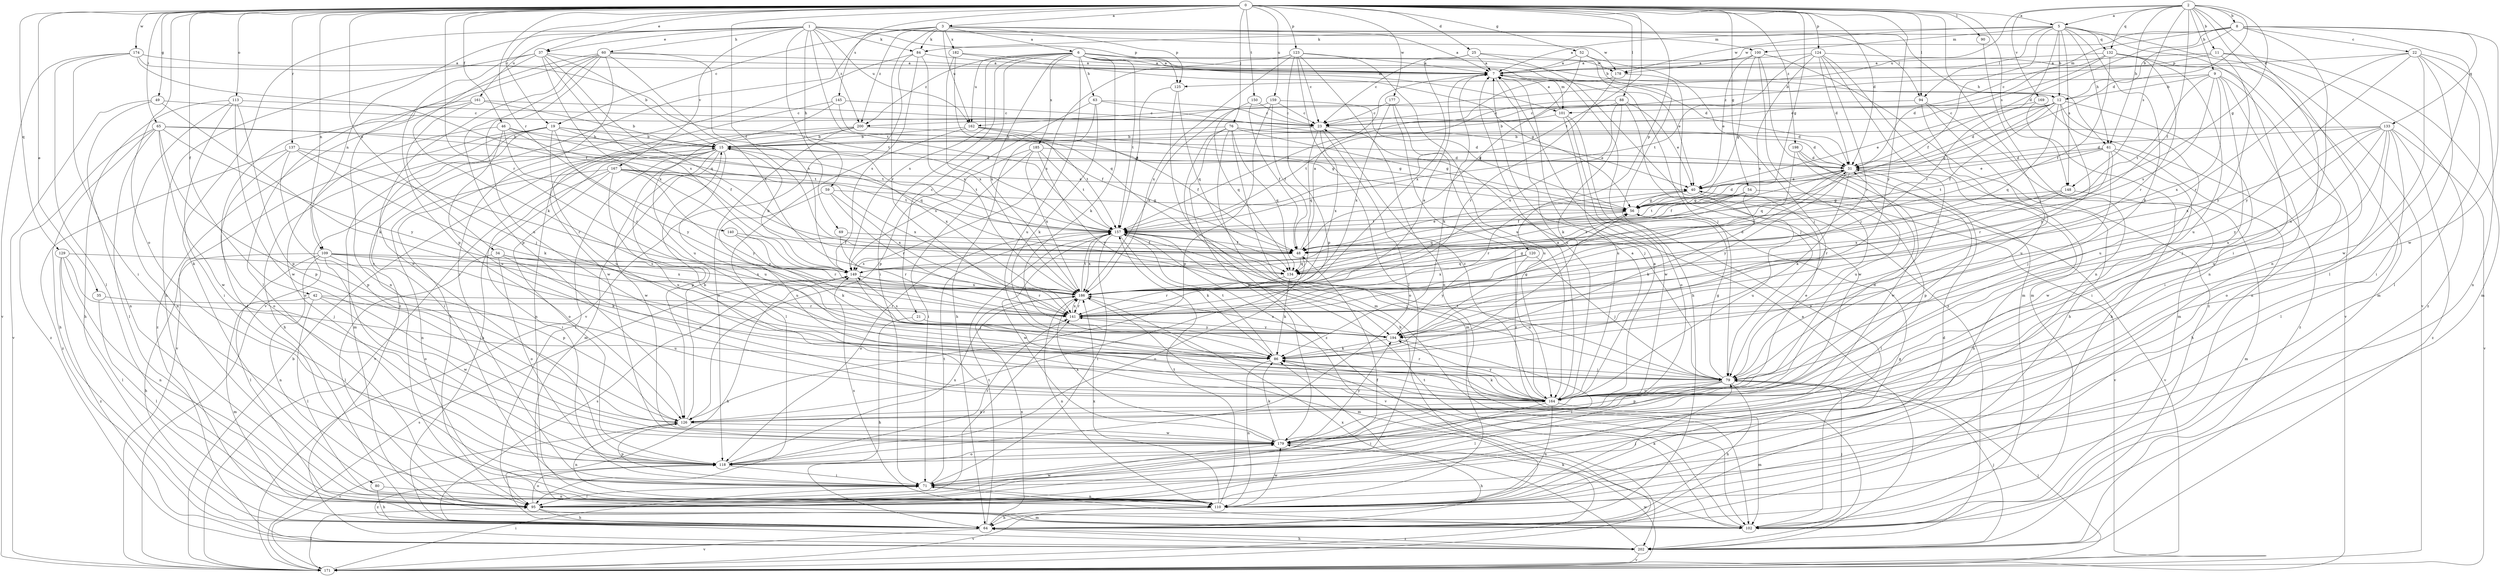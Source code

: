 strict digraph  {
0;
1;
2;
3;
5;
6;
7;
8;
9;
11;
12;
15;
19;
21;
22;
23;
25;
31;
34;
35;
37;
40;
42;
46;
48;
49;
52;
54;
56;
59;
60;
61;
63;
64;
65;
69;
71;
76;
79;
80;
84;
86;
88;
90;
94;
95;
100;
101;
102;
109;
110;
113;
118;
120;
123;
124;
125;
126;
129;
132;
133;
134;
137;
140;
141;
145;
148;
149;
150;
157;
159;
161;
162;
164;
167;
169;
171;
174;
177;
178;
179;
182;
185;
186;
194;
198;
200;
202;
0 -> 3  [label=a];
0 -> 5  [label=a];
0 -> 19  [label=c];
0 -> 25  [label=d];
0 -> 31  [label=d];
0 -> 34  [label=e];
0 -> 35  [label=e];
0 -> 37  [label=e];
0 -> 42  [label=f];
0 -> 46  [label=f];
0 -> 48  [label=f];
0 -> 49  [label=g];
0 -> 52  [label=g];
0 -> 54  [label=g];
0 -> 56  [label=g];
0 -> 65  [label=i];
0 -> 76  [label=j];
0 -> 79  [label=j];
0 -> 88  [label=l];
0 -> 90  [label=l];
0 -> 94  [label=l];
0 -> 109  [label=n];
0 -> 113  [label=o];
0 -> 118  [label=o];
0 -> 120  [label=p];
0 -> 123  [label=p];
0 -> 124  [label=p];
0 -> 129  [label=q];
0 -> 137  [label=r];
0 -> 140  [label=r];
0 -> 141  [label=r];
0 -> 145  [label=s];
0 -> 148  [label=s];
0 -> 150  [label=t];
0 -> 157  [label=t];
0 -> 159  [label=u];
0 -> 174  [label=w];
0 -> 177  [label=w];
0 -> 194  [label=y];
0 -> 198  [label=z];
1 -> 37  [label=e];
1 -> 59  [label=h];
1 -> 60  [label=h];
1 -> 69  [label=i];
1 -> 80  [label=k];
1 -> 84  [label=k];
1 -> 94  [label=l];
1 -> 100  [label=m];
1 -> 109  [label=n];
1 -> 125  [label=p];
1 -> 157  [label=t];
1 -> 161  [label=u];
1 -> 162  [label=u];
1 -> 167  [label=v];
1 -> 178  [label=w];
1 -> 200  [label=z];
2 -> 5  [label=a];
2 -> 8  [label=b];
2 -> 9  [label=b];
2 -> 11  [label=b];
2 -> 31  [label=d];
2 -> 48  [label=f];
2 -> 56  [label=g];
2 -> 61  [label=h];
2 -> 71  [label=i];
2 -> 110  [label=n];
2 -> 132  [label=q];
2 -> 148  [label=s];
2 -> 162  [label=u];
2 -> 169  [label=v];
3 -> 6  [label=a];
3 -> 7  [label=a];
3 -> 19  [label=c];
3 -> 61  [label=h];
3 -> 84  [label=k];
3 -> 125  [label=p];
3 -> 141  [label=r];
3 -> 162  [label=u];
3 -> 171  [label=v];
3 -> 182  [label=x];
3 -> 200  [label=z];
5 -> 12  [label=b];
5 -> 48  [label=f];
5 -> 61  [label=h];
5 -> 84  [label=k];
5 -> 86  [label=k];
5 -> 94  [label=l];
5 -> 100  [label=m];
5 -> 110  [label=n];
5 -> 132  [label=q];
5 -> 141  [label=r];
5 -> 148  [label=s];
5 -> 171  [label=v];
5 -> 178  [label=w];
6 -> 7  [label=a];
6 -> 12  [label=b];
6 -> 21  [label=c];
6 -> 31  [label=d];
6 -> 40  [label=e];
6 -> 63  [label=h];
6 -> 71  [label=i];
6 -> 86  [label=k];
6 -> 101  [label=m];
6 -> 149  [label=s];
6 -> 157  [label=t];
6 -> 162  [label=u];
6 -> 164  [label=u];
6 -> 178  [label=w];
6 -> 185  [label=x];
6 -> 186  [label=x];
6 -> 200  [label=z];
7 -> 12  [label=b];
7 -> 86  [label=k];
7 -> 101  [label=m];
7 -> 164  [label=u];
8 -> 7  [label=a];
8 -> 12  [label=b];
8 -> 22  [label=c];
8 -> 31  [label=d];
8 -> 95  [label=l];
8 -> 101  [label=m];
8 -> 133  [label=q];
8 -> 164  [label=u];
8 -> 178  [label=w];
8 -> 179  [label=w];
9 -> 12  [label=b];
9 -> 71  [label=i];
9 -> 110  [label=n];
9 -> 149  [label=s];
9 -> 157  [label=t];
9 -> 164  [label=u];
9 -> 186  [label=x];
9 -> 200  [label=z];
11 -> 7  [label=a];
11 -> 102  [label=m];
11 -> 125  [label=p];
11 -> 194  [label=y];
11 -> 202  [label=z];
12 -> 23  [label=c];
12 -> 31  [label=d];
12 -> 40  [label=e];
12 -> 48  [label=f];
12 -> 56  [label=g];
12 -> 71  [label=i];
12 -> 134  [label=q];
12 -> 164  [label=u];
12 -> 194  [label=y];
15 -> 31  [label=d];
15 -> 64  [label=h];
15 -> 95  [label=l];
15 -> 102  [label=m];
15 -> 126  [label=p];
15 -> 157  [label=t];
15 -> 164  [label=u];
15 -> 171  [label=v];
15 -> 179  [label=w];
15 -> 186  [label=x];
19 -> 15  [label=b];
19 -> 56  [label=g];
19 -> 64  [label=h];
19 -> 71  [label=i];
19 -> 102  [label=m];
19 -> 134  [label=q];
19 -> 164  [label=u];
19 -> 171  [label=v];
19 -> 194  [label=y];
21 -> 64  [label=h];
21 -> 194  [label=y];
22 -> 7  [label=a];
22 -> 71  [label=i];
22 -> 95  [label=l];
22 -> 110  [label=n];
22 -> 141  [label=r];
22 -> 179  [label=w];
22 -> 194  [label=y];
23 -> 15  [label=b];
23 -> 79  [label=j];
23 -> 118  [label=o];
23 -> 134  [label=q];
23 -> 186  [label=x];
25 -> 7  [label=a];
25 -> 23  [label=c];
25 -> 79  [label=j];
25 -> 186  [label=x];
25 -> 202  [label=z];
31 -> 40  [label=e];
31 -> 48  [label=f];
31 -> 64  [label=h];
31 -> 86  [label=k];
31 -> 126  [label=p];
31 -> 134  [label=q];
31 -> 194  [label=y];
34 -> 95  [label=l];
34 -> 118  [label=o];
34 -> 149  [label=s];
34 -> 164  [label=u];
34 -> 186  [label=x];
35 -> 95  [label=l];
35 -> 141  [label=r];
37 -> 7  [label=a];
37 -> 15  [label=b];
37 -> 64  [label=h];
37 -> 86  [label=k];
37 -> 126  [label=p];
37 -> 134  [label=q];
37 -> 149  [label=s];
37 -> 186  [label=x];
40 -> 56  [label=g];
40 -> 95  [label=l];
40 -> 141  [label=r];
40 -> 164  [label=u];
40 -> 171  [label=v];
42 -> 95  [label=l];
42 -> 102  [label=m];
42 -> 141  [label=r];
42 -> 164  [label=u];
42 -> 179  [label=w];
46 -> 15  [label=b];
46 -> 48  [label=f];
46 -> 118  [label=o];
46 -> 141  [label=r];
46 -> 157  [label=t];
46 -> 164  [label=u];
48 -> 7  [label=a];
48 -> 40  [label=e];
48 -> 118  [label=o];
48 -> 134  [label=q];
48 -> 149  [label=s];
49 -> 23  [label=c];
49 -> 86  [label=k];
49 -> 110  [label=n];
49 -> 171  [label=v];
52 -> 7  [label=a];
52 -> 48  [label=f];
52 -> 64  [label=h];
52 -> 79  [label=j];
54 -> 48  [label=f];
54 -> 56  [label=g];
54 -> 86  [label=k];
54 -> 149  [label=s];
54 -> 157  [label=t];
54 -> 171  [label=v];
56 -> 31  [label=d];
56 -> 134  [label=q];
56 -> 157  [label=t];
59 -> 56  [label=g];
59 -> 141  [label=r];
59 -> 164  [label=u];
59 -> 186  [label=x];
60 -> 7  [label=a];
60 -> 71  [label=i];
60 -> 95  [label=l];
60 -> 110  [label=n];
60 -> 118  [label=o];
60 -> 126  [label=p];
60 -> 149  [label=s];
60 -> 164  [label=u];
60 -> 186  [label=x];
61 -> 31  [label=d];
61 -> 40  [label=e];
61 -> 64  [label=h];
61 -> 79  [label=j];
61 -> 141  [label=r];
61 -> 157  [label=t];
61 -> 179  [label=w];
63 -> 23  [label=c];
63 -> 31  [label=d];
63 -> 64  [label=h];
63 -> 86  [label=k];
63 -> 126  [label=p];
64 -> 149  [label=s];
64 -> 157  [label=t];
64 -> 171  [label=v];
64 -> 186  [label=x];
64 -> 202  [label=z];
65 -> 15  [label=b];
65 -> 64  [label=h];
65 -> 95  [label=l];
65 -> 126  [label=p];
65 -> 157  [label=t];
65 -> 179  [label=w];
65 -> 194  [label=y];
65 -> 202  [label=z];
69 -> 48  [label=f];
69 -> 141  [label=r];
71 -> 95  [label=l];
71 -> 110  [label=n];
71 -> 126  [label=p];
71 -> 157  [label=t];
76 -> 15  [label=b];
76 -> 31  [label=d];
76 -> 40  [label=e];
76 -> 56  [label=g];
76 -> 64  [label=h];
76 -> 102  [label=m];
76 -> 134  [label=q];
76 -> 179  [label=w];
76 -> 202  [label=z];
79 -> 56  [label=g];
79 -> 64  [label=h];
79 -> 95  [label=l];
79 -> 126  [label=p];
79 -> 157  [label=t];
79 -> 164  [label=u];
80 -> 64  [label=h];
80 -> 110  [label=n];
84 -> 7  [label=a];
84 -> 149  [label=s];
84 -> 171  [label=v];
84 -> 186  [label=x];
84 -> 202  [label=z];
86 -> 79  [label=j];
86 -> 110  [label=n];
86 -> 157  [label=t];
88 -> 23  [label=c];
88 -> 40  [label=e];
88 -> 86  [label=k];
88 -> 157  [label=t];
88 -> 179  [label=w];
88 -> 186  [label=x];
90 -> 110  [label=n];
94 -> 23  [label=c];
94 -> 64  [label=h];
94 -> 102  [label=m];
94 -> 164  [label=u];
95 -> 48  [label=f];
95 -> 64  [label=h];
95 -> 102  [label=m];
95 -> 118  [label=o];
95 -> 141  [label=r];
95 -> 179  [label=w];
100 -> 7  [label=a];
100 -> 40  [label=e];
100 -> 56  [label=g];
100 -> 79  [label=j];
100 -> 102  [label=m];
100 -> 202  [label=z];
101 -> 7  [label=a];
101 -> 15  [label=b];
101 -> 118  [label=o];
101 -> 164  [label=u];
101 -> 179  [label=w];
102 -> 7  [label=a];
102 -> 71  [label=i];
102 -> 79  [label=j];
102 -> 86  [label=k];
102 -> 157  [label=t];
109 -> 64  [label=h];
109 -> 86  [label=k];
109 -> 95  [label=l];
109 -> 110  [label=n];
109 -> 118  [label=o];
109 -> 126  [label=p];
109 -> 149  [label=s];
109 -> 186  [label=x];
110 -> 31  [label=d];
110 -> 56  [label=g];
110 -> 64  [label=h];
110 -> 79  [label=j];
110 -> 149  [label=s];
110 -> 157  [label=t];
110 -> 171  [label=v];
110 -> 179  [label=w];
110 -> 186  [label=x];
113 -> 23  [label=c];
113 -> 64  [label=h];
113 -> 71  [label=i];
113 -> 110  [label=n];
113 -> 126  [label=p];
113 -> 179  [label=w];
118 -> 71  [label=i];
118 -> 141  [label=r];
118 -> 186  [label=x];
118 -> 202  [label=z];
120 -> 79  [label=j];
120 -> 134  [label=q];
120 -> 164  [label=u];
120 -> 186  [label=x];
120 -> 194  [label=y];
123 -> 7  [label=a];
123 -> 23  [label=c];
123 -> 95  [label=l];
123 -> 110  [label=n];
123 -> 126  [label=p];
123 -> 149  [label=s];
123 -> 164  [label=u];
123 -> 186  [label=x];
124 -> 7  [label=a];
124 -> 31  [label=d];
124 -> 79  [label=j];
124 -> 102  [label=m];
124 -> 141  [label=r];
124 -> 149  [label=s];
124 -> 157  [label=t];
124 -> 171  [label=v];
125 -> 102  [label=m];
125 -> 134  [label=q];
125 -> 157  [label=t];
126 -> 7  [label=a];
126 -> 15  [label=b];
126 -> 110  [label=n];
126 -> 171  [label=v];
126 -> 179  [label=w];
129 -> 79  [label=j];
129 -> 95  [label=l];
129 -> 110  [label=n];
129 -> 149  [label=s];
129 -> 202  [label=z];
132 -> 7  [label=a];
132 -> 23  [label=c];
132 -> 31  [label=d];
132 -> 48  [label=f];
132 -> 102  [label=m];
132 -> 141  [label=r];
132 -> 164  [label=u];
133 -> 15  [label=b];
133 -> 31  [label=d];
133 -> 79  [label=j];
133 -> 95  [label=l];
133 -> 118  [label=o];
133 -> 164  [label=u];
133 -> 171  [label=v];
133 -> 186  [label=x];
133 -> 194  [label=y];
133 -> 202  [label=z];
134 -> 86  [label=k];
134 -> 141  [label=r];
137 -> 31  [label=d];
137 -> 86  [label=k];
137 -> 118  [label=o];
137 -> 126  [label=p];
137 -> 141  [label=r];
137 -> 202  [label=z];
140 -> 48  [label=f];
140 -> 86  [label=k];
140 -> 141  [label=r];
141 -> 7  [label=a];
141 -> 186  [label=x];
141 -> 194  [label=y];
145 -> 23  [label=c];
145 -> 48  [label=f];
145 -> 164  [label=u];
145 -> 179  [label=w];
148 -> 56  [label=g];
148 -> 102  [label=m];
148 -> 141  [label=r];
148 -> 186  [label=x];
149 -> 15  [label=b];
149 -> 64  [label=h];
149 -> 79  [label=j];
149 -> 141  [label=r];
149 -> 186  [label=x];
150 -> 23  [label=c];
150 -> 48  [label=f];
150 -> 134  [label=q];
157 -> 48  [label=f];
157 -> 71  [label=i];
157 -> 79  [label=j];
157 -> 86  [label=k];
157 -> 118  [label=o];
157 -> 171  [label=v];
157 -> 179  [label=w];
157 -> 186  [label=x];
159 -> 23  [label=c];
159 -> 48  [label=f];
159 -> 56  [label=g];
159 -> 126  [label=p];
159 -> 186  [label=x];
161 -> 15  [label=b];
161 -> 23  [label=c];
161 -> 79  [label=j];
161 -> 95  [label=l];
161 -> 202  [label=z];
162 -> 15  [label=b];
162 -> 48  [label=f];
162 -> 56  [label=g];
162 -> 95  [label=l];
162 -> 157  [label=t];
164 -> 7  [label=a];
164 -> 23  [label=c];
164 -> 31  [label=d];
164 -> 40  [label=e];
164 -> 71  [label=i];
164 -> 86  [label=k];
164 -> 102  [label=m];
164 -> 110  [label=n];
164 -> 126  [label=p];
164 -> 141  [label=r];
164 -> 194  [label=y];
167 -> 40  [label=e];
167 -> 71  [label=i];
167 -> 110  [label=n];
167 -> 118  [label=o];
167 -> 157  [label=t];
167 -> 164  [label=u];
167 -> 186  [label=x];
167 -> 194  [label=y];
169 -> 23  [label=c];
169 -> 64  [label=h];
169 -> 202  [label=z];
171 -> 15  [label=b];
171 -> 71  [label=i];
171 -> 79  [label=j];
171 -> 86  [label=k];
171 -> 95  [label=l];
171 -> 149  [label=s];
171 -> 179  [label=w];
174 -> 7  [label=a];
174 -> 48  [label=f];
174 -> 71  [label=i];
174 -> 95  [label=l];
174 -> 157  [label=t];
174 -> 171  [label=v];
177 -> 23  [label=c];
177 -> 164  [label=u];
177 -> 186  [label=x];
177 -> 202  [label=z];
178 -> 79  [label=j];
178 -> 141  [label=r];
178 -> 157  [label=t];
179 -> 7  [label=a];
179 -> 64  [label=h];
179 -> 86  [label=k];
179 -> 118  [label=o];
179 -> 186  [label=x];
179 -> 194  [label=y];
182 -> 7  [label=a];
182 -> 56  [label=g];
182 -> 134  [label=q];
182 -> 186  [label=x];
185 -> 31  [label=d];
185 -> 71  [label=i];
185 -> 149  [label=s];
185 -> 157  [label=t];
185 -> 186  [label=x];
185 -> 194  [label=y];
186 -> 31  [label=d];
186 -> 56  [label=g];
186 -> 102  [label=m];
186 -> 110  [label=n];
186 -> 141  [label=r];
186 -> 157  [label=t];
194 -> 56  [label=g];
194 -> 71  [label=i];
194 -> 86  [label=k];
194 -> 149  [label=s];
194 -> 186  [label=x];
198 -> 31  [label=d];
198 -> 134  [label=q];
198 -> 164  [label=u];
198 -> 179  [label=w];
200 -> 15  [label=b];
200 -> 31  [label=d];
200 -> 95  [label=l];
200 -> 110  [label=n];
200 -> 118  [label=o];
202 -> 7  [label=a];
202 -> 64  [label=h];
202 -> 79  [label=j];
202 -> 171  [label=v];
202 -> 186  [label=x];
}
